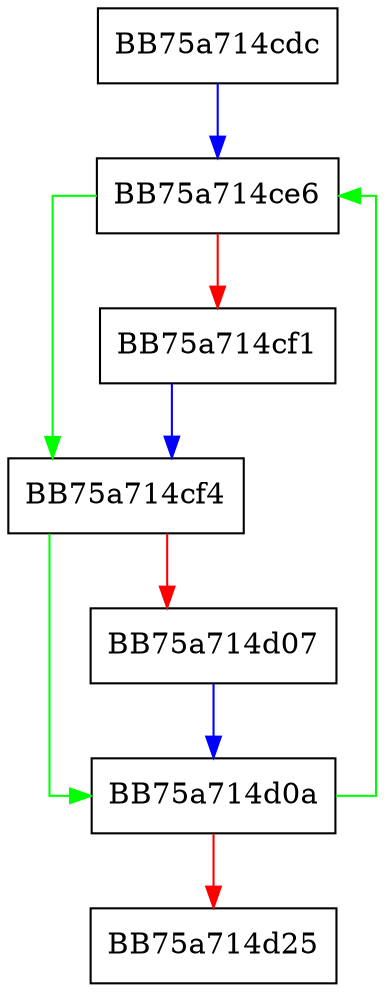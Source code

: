 digraph trustedcontentCleanup {
  node [shape="box"];
  graph [splines=ortho];
  BB75a714cdc -> BB75a714ce6 [color="blue"];
  BB75a714ce6 -> BB75a714cf4 [color="green"];
  BB75a714ce6 -> BB75a714cf1 [color="red"];
  BB75a714cf1 -> BB75a714cf4 [color="blue"];
  BB75a714cf4 -> BB75a714d0a [color="green"];
  BB75a714cf4 -> BB75a714d07 [color="red"];
  BB75a714d07 -> BB75a714d0a [color="blue"];
  BB75a714d0a -> BB75a714ce6 [color="green"];
  BB75a714d0a -> BB75a714d25 [color="red"];
}